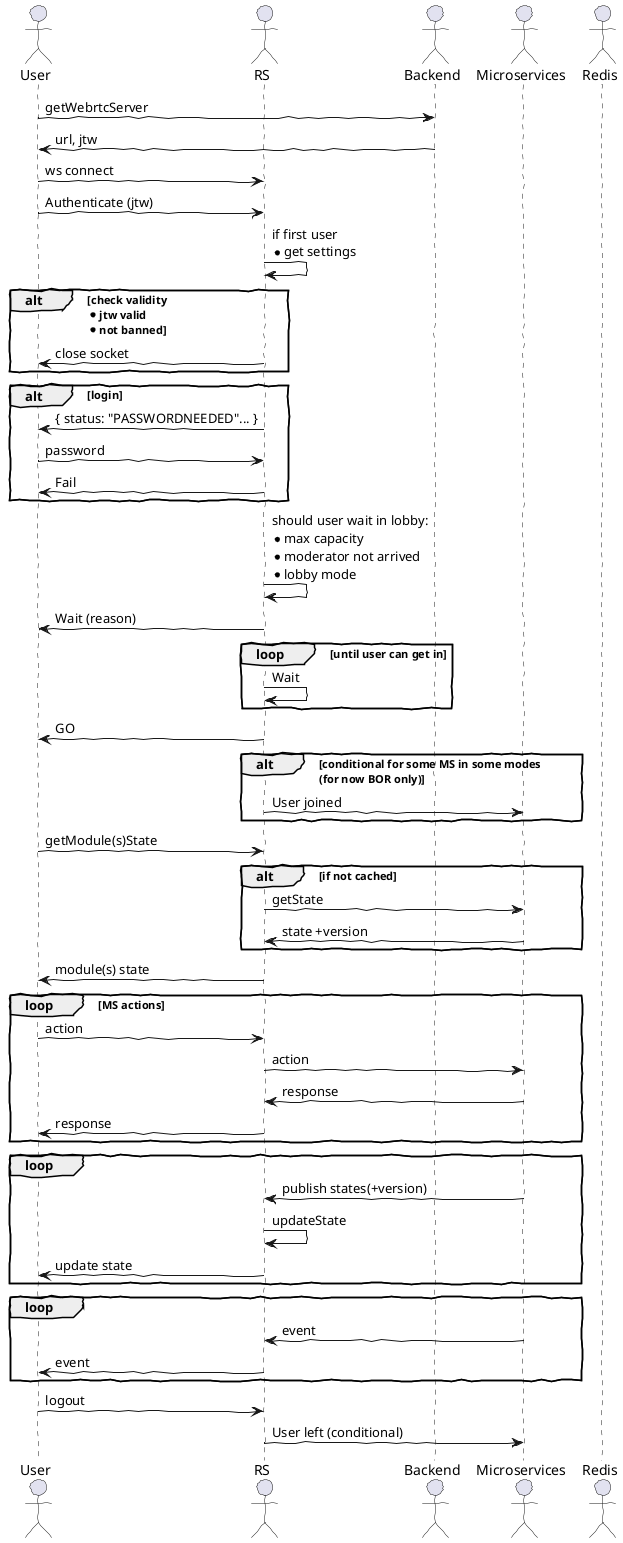 @startuml
skinparam handwritten true
actor User as U
actor RS as R
actor Backend as B
actor Microservices as MS
actor Redis
U->B: getWebrtcServer
B->U: url, jtw
U->R: ws connect
U->R: Authenticate (jtw)
R->R: if first user\n*get settings
alt check validity\n*jtw valid\n*not banned
R->U: close socket
end


alt login
R->U: { status: "PASSWORDNEEDED"... }
U->R: password
R->U: Fail
end
R->R: should user wait in lobby:\n* max capacity\n* moderator not arrived\n* lobby mode
R->U: Wait (reason)

loop until user can get in
    R->R: Wait
end


R->U: GO

alt conditional for some MS in some modes\n(for now BOR only)
R->MS: User joined
end

U->R: getModule(s)State
alt if not cached
 R->MS:getState
 MS->R: state +version
end

R->U: module(s) state

loop MS actions
    U->R: action
    R->MS: action
    MS->R: response
    R->U: response
end
loop
    MS->R: publish states(+version)
    R->R: updateState
    R->U: update state
end

loop
    MS->R: event
    R->U: event
end

U->R: logout
R->MS: User left (conditional)

@enduml


